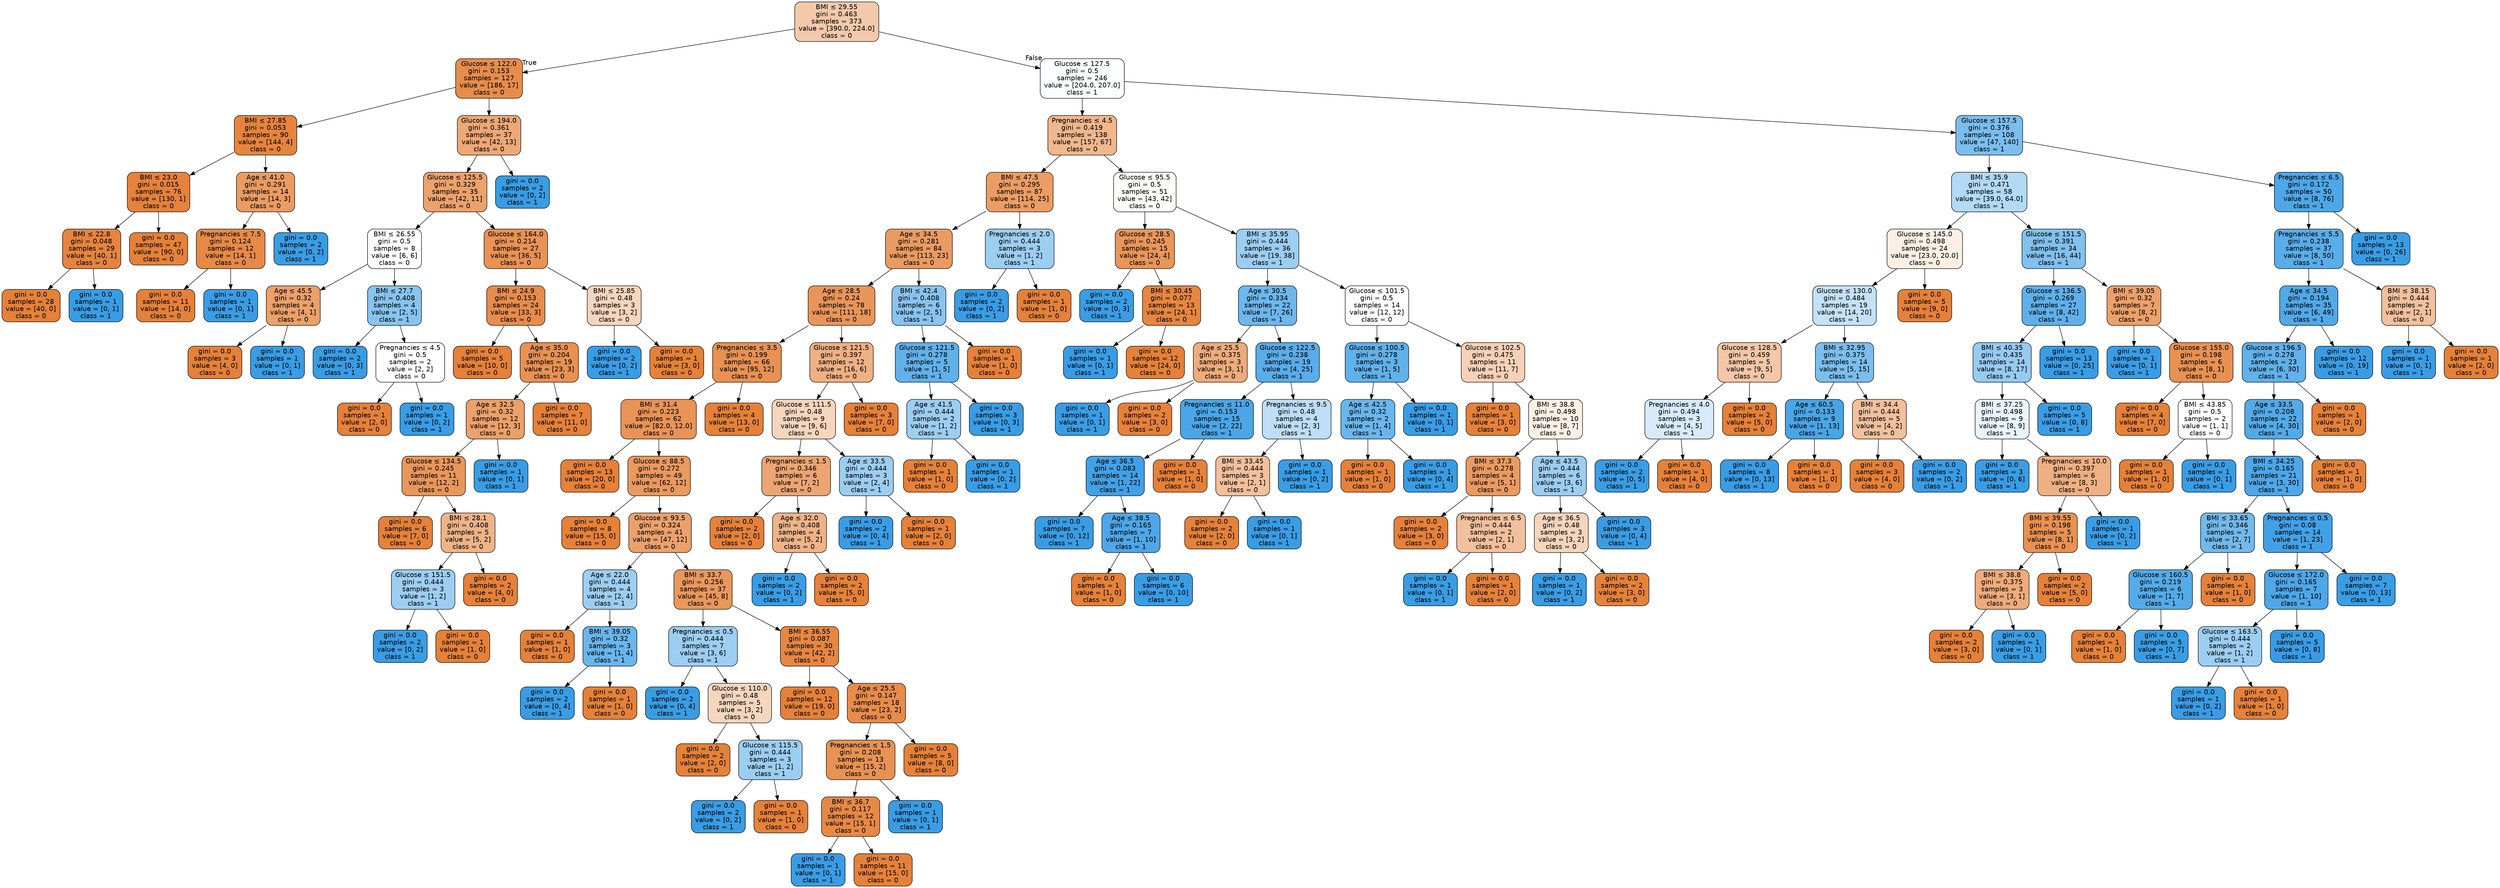digraph Tree {
node [shape=box, style="filled, rounded", color="black", fontname="helvetica"] ;
edge [fontname="helvetica"] ;
0 [label=<BMI &le; 29.55<br/>gini = 0.463<br/>samples = 373<br/>value = [390.0, 224.0]<br/>class = 0>, fillcolor="#f4c9ab"] ;
1 [label=<Glucose &le; 122.0<br/>gini = 0.153<br/>samples = 127<br/>value = [186, 17]<br/>class = 0>, fillcolor="#e78d4b"] ;
0 -> 1 [labeldistance=2.5, labelangle=45, headlabel="True"] ;
2 [label=<BMI &le; 27.85<br/>gini = 0.053<br/>samples = 90<br/>value = [144, 4]<br/>class = 0>, fillcolor="#e6843e"] ;
1 -> 2 ;
3 [label=<BMI &le; 23.0<br/>gini = 0.015<br/>samples = 76<br/>value = [130, 1]<br/>class = 0>, fillcolor="#e5823b"] ;
2 -> 3 ;
4 [label=<BMI &le; 22.8<br/>gini = 0.048<br/>samples = 29<br/>value = [40, 1]<br/>class = 0>, fillcolor="#e6843e"] ;
3 -> 4 ;
5 [label=<gini = 0.0<br/>samples = 28<br/>value = [40, 0]<br/>class = 0>, fillcolor="#e58139"] ;
4 -> 5 ;
6 [label=<gini = 0.0<br/>samples = 1<br/>value = [0, 1]<br/>class = 1>, fillcolor="#399de5"] ;
4 -> 6 ;
7 [label=<gini = 0.0<br/>samples = 47<br/>value = [90, 0]<br/>class = 0>, fillcolor="#e58139"] ;
3 -> 7 ;
8 [label=<Age &le; 41.0<br/>gini = 0.291<br/>samples = 14<br/>value = [14, 3]<br/>class = 0>, fillcolor="#eb9c63"] ;
2 -> 8 ;
9 [label=<Pregnancies &le; 7.5<br/>gini = 0.124<br/>samples = 12<br/>value = [14, 1]<br/>class = 0>, fillcolor="#e78a47"] ;
8 -> 9 ;
10 [label=<gini = 0.0<br/>samples = 11<br/>value = [14, 0]<br/>class = 0>, fillcolor="#e58139"] ;
9 -> 10 ;
11 [label=<gini = 0.0<br/>samples = 1<br/>value = [0, 1]<br/>class = 1>, fillcolor="#399de5"] ;
9 -> 11 ;
12 [label=<gini = 0.0<br/>samples = 2<br/>value = [0, 2]<br/>class = 1>, fillcolor="#399de5"] ;
8 -> 12 ;
13 [label=<Glucose &le; 194.0<br/>gini = 0.361<br/>samples = 37<br/>value = [42, 13]<br/>class = 0>, fillcolor="#eda876"] ;
1 -> 13 ;
14 [label=<Glucose &le; 125.5<br/>gini = 0.329<br/>samples = 35<br/>value = [42, 11]<br/>class = 0>, fillcolor="#eca26d"] ;
13 -> 14 ;
15 [label=<BMI &le; 26.55<br/>gini = 0.5<br/>samples = 8<br/>value = [6, 6]<br/>class = 0>, fillcolor="#ffffff"] ;
14 -> 15 ;
16 [label=<Age &le; 45.5<br/>gini = 0.32<br/>samples = 4<br/>value = [4, 1]<br/>class = 0>, fillcolor="#eca06a"] ;
15 -> 16 ;
17 [label=<gini = 0.0<br/>samples = 3<br/>value = [4, 0]<br/>class = 0>, fillcolor="#e58139"] ;
16 -> 17 ;
18 [label=<gini = 0.0<br/>samples = 1<br/>value = [0, 1]<br/>class = 1>, fillcolor="#399de5"] ;
16 -> 18 ;
19 [label=<BMI &le; 27.7<br/>gini = 0.408<br/>samples = 4<br/>value = [2, 5]<br/>class = 1>, fillcolor="#88c4ef"] ;
15 -> 19 ;
20 [label=<gini = 0.0<br/>samples = 2<br/>value = [0, 3]<br/>class = 1>, fillcolor="#399de5"] ;
19 -> 20 ;
21 [label=<Pregnancies &le; 4.5<br/>gini = 0.5<br/>samples = 2<br/>value = [2, 2]<br/>class = 0>, fillcolor="#ffffff"] ;
19 -> 21 ;
22 [label=<gini = 0.0<br/>samples = 1<br/>value = [2, 0]<br/>class = 0>, fillcolor="#e58139"] ;
21 -> 22 ;
23 [label=<gini = 0.0<br/>samples = 1<br/>value = [0, 2]<br/>class = 1>, fillcolor="#399de5"] ;
21 -> 23 ;
24 [label=<Glucose &le; 164.0<br/>gini = 0.214<br/>samples = 27<br/>value = [36, 5]<br/>class = 0>, fillcolor="#e99254"] ;
14 -> 24 ;
25 [label=<BMI &le; 24.9<br/>gini = 0.153<br/>samples = 24<br/>value = [33, 3]<br/>class = 0>, fillcolor="#e78c4b"] ;
24 -> 25 ;
26 [label=<gini = 0.0<br/>samples = 5<br/>value = [10, 0]<br/>class = 0>, fillcolor="#e58139"] ;
25 -> 26 ;
27 [label=<Age &le; 35.0<br/>gini = 0.204<br/>samples = 19<br/>value = [23, 3]<br/>class = 0>, fillcolor="#e89153"] ;
25 -> 27 ;
28 [label=<Age &le; 32.5<br/>gini = 0.32<br/>samples = 12<br/>value = [12, 3]<br/>class = 0>, fillcolor="#eca06a"] ;
27 -> 28 ;
29 [label=<Glucose &le; 134.5<br/>gini = 0.245<br/>samples = 11<br/>value = [12, 2]<br/>class = 0>, fillcolor="#e9965a"] ;
28 -> 29 ;
30 [label=<gini = 0.0<br/>samples = 6<br/>value = [7, 0]<br/>class = 0>, fillcolor="#e58139"] ;
29 -> 30 ;
31 [label=<BMI &le; 28.1<br/>gini = 0.408<br/>samples = 5<br/>value = [5, 2]<br/>class = 0>, fillcolor="#efb388"] ;
29 -> 31 ;
32 [label=<Glucose &le; 151.5<br/>gini = 0.444<br/>samples = 3<br/>value = [1, 2]<br/>class = 1>, fillcolor="#9ccef2"] ;
31 -> 32 ;
33 [label=<gini = 0.0<br/>samples = 2<br/>value = [0, 2]<br/>class = 1>, fillcolor="#399de5"] ;
32 -> 33 ;
34 [label=<gini = 0.0<br/>samples = 1<br/>value = [1, 0]<br/>class = 0>, fillcolor="#e58139"] ;
32 -> 34 ;
35 [label=<gini = 0.0<br/>samples = 2<br/>value = [4, 0]<br/>class = 0>, fillcolor="#e58139"] ;
31 -> 35 ;
36 [label=<gini = 0.0<br/>samples = 1<br/>value = [0, 1]<br/>class = 1>, fillcolor="#399de5"] ;
28 -> 36 ;
37 [label=<gini = 0.0<br/>samples = 7<br/>value = [11, 0]<br/>class = 0>, fillcolor="#e58139"] ;
27 -> 37 ;
38 [label=<BMI &le; 25.85<br/>gini = 0.48<br/>samples = 3<br/>value = [3, 2]<br/>class = 0>, fillcolor="#f6d5bd"] ;
24 -> 38 ;
39 [label=<gini = 0.0<br/>samples = 2<br/>value = [0, 2]<br/>class = 1>, fillcolor="#399de5"] ;
38 -> 39 ;
40 [label=<gini = 0.0<br/>samples = 1<br/>value = [3, 0]<br/>class = 0>, fillcolor="#e58139"] ;
38 -> 40 ;
41 [label=<gini = 0.0<br/>samples = 2<br/>value = [0, 2]<br/>class = 1>, fillcolor="#399de5"] ;
13 -> 41 ;
42 [label=<Glucose &le; 127.5<br/>gini = 0.5<br/>samples = 246<br/>value = [204.0, 207.0]<br/>class = 1>, fillcolor="#fcfeff"] ;
0 -> 42 [labeldistance=2.5, labelangle=-45, headlabel="False"] ;
43 [label=<Pregnancies &le; 4.5<br/>gini = 0.419<br/>samples = 138<br/>value = [157, 67]<br/>class = 0>, fillcolor="#f0b78d"] ;
42 -> 43 ;
44 [label=<BMI &le; 47.5<br/>gini = 0.295<br/>samples = 87<br/>value = [114, 25]<br/>class = 0>, fillcolor="#eb9d64"] ;
43 -> 44 ;
45 [label=<Age &le; 34.5<br/>gini = 0.281<br/>samples = 84<br/>value = [113, 23]<br/>class = 0>, fillcolor="#ea9b61"] ;
44 -> 45 ;
46 [label=<Age &le; 28.5<br/>gini = 0.24<br/>samples = 78<br/>value = [111, 18]<br/>class = 0>, fillcolor="#e99559"] ;
45 -> 46 ;
47 [label=<Pregnancies &le; 3.5<br/>gini = 0.199<br/>samples = 66<br/>value = [95, 12]<br/>class = 0>, fillcolor="#e89152"] ;
46 -> 47 ;
48 [label=<BMI &le; 31.4<br/>gini = 0.223<br/>samples = 62<br/>value = [82.0, 12.0]<br/>class = 0>, fillcolor="#e99356"] ;
47 -> 48 ;
49 [label=<gini = 0.0<br/>samples = 13<br/>value = [20, 0]<br/>class = 0>, fillcolor="#e58139"] ;
48 -> 49 ;
50 [label=<Glucose &le; 88.5<br/>gini = 0.272<br/>samples = 49<br/>value = [62, 12]<br/>class = 0>, fillcolor="#ea995f"] ;
48 -> 50 ;
51 [label=<gini = 0.0<br/>samples = 8<br/>value = [15, 0]<br/>class = 0>, fillcolor="#e58139"] ;
50 -> 51 ;
52 [label=<Glucose &le; 93.5<br/>gini = 0.324<br/>samples = 41<br/>value = [47, 12]<br/>class = 0>, fillcolor="#eca16c"] ;
50 -> 52 ;
53 [label=<Age &le; 22.0<br/>gini = 0.444<br/>samples = 4<br/>value = [2, 4]<br/>class = 1>, fillcolor="#9ccef2"] ;
52 -> 53 ;
54 [label=<gini = 0.0<br/>samples = 1<br/>value = [1, 0]<br/>class = 0>, fillcolor="#e58139"] ;
53 -> 54 ;
55 [label=<BMI &le; 39.05<br/>gini = 0.32<br/>samples = 3<br/>value = [1, 4]<br/>class = 1>, fillcolor="#6ab6ec"] ;
53 -> 55 ;
56 [label=<gini = 0.0<br/>samples = 2<br/>value = [0, 4]<br/>class = 1>, fillcolor="#399de5"] ;
55 -> 56 ;
57 [label=<gini = 0.0<br/>samples = 1<br/>value = [1, 0]<br/>class = 0>, fillcolor="#e58139"] ;
55 -> 57 ;
58 [label=<BMI &le; 33.7<br/>gini = 0.256<br/>samples = 37<br/>value = [45, 8]<br/>class = 0>, fillcolor="#ea975c"] ;
52 -> 58 ;
59 [label=<Pregnancies &le; 0.5<br/>gini = 0.444<br/>samples = 7<br/>value = [3, 6]<br/>class = 1>, fillcolor="#9ccef2"] ;
58 -> 59 ;
60 [label=<gini = 0.0<br/>samples = 2<br/>value = [0, 4]<br/>class = 1>, fillcolor="#399de5"] ;
59 -> 60 ;
61 [label=<Glucose &le; 110.0<br/>gini = 0.48<br/>samples = 5<br/>value = [3, 2]<br/>class = 0>, fillcolor="#f6d5bd"] ;
59 -> 61 ;
62 [label=<gini = 0.0<br/>samples = 2<br/>value = [2, 0]<br/>class = 0>, fillcolor="#e58139"] ;
61 -> 62 ;
63 [label=<Glucose &le; 115.5<br/>gini = 0.444<br/>samples = 3<br/>value = [1, 2]<br/>class = 1>, fillcolor="#9ccef2"] ;
61 -> 63 ;
64 [label=<gini = 0.0<br/>samples = 2<br/>value = [0, 2]<br/>class = 1>, fillcolor="#399de5"] ;
63 -> 64 ;
65 [label=<gini = 0.0<br/>samples = 1<br/>value = [1, 0]<br/>class = 0>, fillcolor="#e58139"] ;
63 -> 65 ;
66 [label=<BMI &le; 36.55<br/>gini = 0.087<br/>samples = 30<br/>value = [42, 2]<br/>class = 0>, fillcolor="#e68742"] ;
58 -> 66 ;
67 [label=<gini = 0.0<br/>samples = 12<br/>value = [19, 0]<br/>class = 0>, fillcolor="#e58139"] ;
66 -> 67 ;
68 [label=<Age &le; 25.5<br/>gini = 0.147<br/>samples = 18<br/>value = [23, 2]<br/>class = 0>, fillcolor="#e78c4a"] ;
66 -> 68 ;
69 [label=<Pregnancies &le; 1.5<br/>gini = 0.208<br/>samples = 13<br/>value = [15, 2]<br/>class = 0>, fillcolor="#e89253"] ;
68 -> 69 ;
70 [label=<BMI &le; 36.7<br/>gini = 0.117<br/>samples = 12<br/>value = [15, 1]<br/>class = 0>, fillcolor="#e78946"] ;
69 -> 70 ;
71 [label=<gini = 0.0<br/>samples = 1<br/>value = [0, 1]<br/>class = 1>, fillcolor="#399de5"] ;
70 -> 71 ;
72 [label=<gini = 0.0<br/>samples = 11<br/>value = [15, 0]<br/>class = 0>, fillcolor="#e58139"] ;
70 -> 72 ;
73 [label=<gini = 0.0<br/>samples = 1<br/>value = [0, 1]<br/>class = 1>, fillcolor="#399de5"] ;
69 -> 73 ;
74 [label=<gini = 0.0<br/>samples = 5<br/>value = [8, 0]<br/>class = 0>, fillcolor="#e58139"] ;
68 -> 74 ;
75 [label=<gini = 0.0<br/>samples = 4<br/>value = [13, 0]<br/>class = 0>, fillcolor="#e58139"] ;
47 -> 75 ;
76 [label=<Glucose &le; 121.5<br/>gini = 0.397<br/>samples = 12<br/>value = [16, 6]<br/>class = 0>, fillcolor="#efb083"] ;
46 -> 76 ;
77 [label=<Glucose &le; 111.5<br/>gini = 0.48<br/>samples = 9<br/>value = [9, 6]<br/>class = 0>, fillcolor="#f6d5bd"] ;
76 -> 77 ;
78 [label=<Pregnancies &le; 1.5<br/>gini = 0.346<br/>samples = 6<br/>value = [7, 2]<br/>class = 0>, fillcolor="#eca572"] ;
77 -> 78 ;
79 [label=<gini = 0.0<br/>samples = 2<br/>value = [2, 0]<br/>class = 0>, fillcolor="#e58139"] ;
78 -> 79 ;
80 [label=<Age &le; 32.0<br/>gini = 0.408<br/>samples = 4<br/>value = [5, 2]<br/>class = 0>, fillcolor="#efb388"] ;
78 -> 80 ;
81 [label=<gini = 0.0<br/>samples = 2<br/>value = [0, 2]<br/>class = 1>, fillcolor="#399de5"] ;
80 -> 81 ;
82 [label=<gini = 0.0<br/>samples = 2<br/>value = [5, 0]<br/>class = 0>, fillcolor="#e58139"] ;
80 -> 82 ;
83 [label=<Age &le; 33.5<br/>gini = 0.444<br/>samples = 3<br/>value = [2, 4]<br/>class = 1>, fillcolor="#9ccef2"] ;
77 -> 83 ;
84 [label=<gini = 0.0<br/>samples = 2<br/>value = [0, 4]<br/>class = 1>, fillcolor="#399de5"] ;
83 -> 84 ;
85 [label=<gini = 0.0<br/>samples = 1<br/>value = [2, 0]<br/>class = 0>, fillcolor="#e58139"] ;
83 -> 85 ;
86 [label=<gini = 0.0<br/>samples = 3<br/>value = [7, 0]<br/>class = 0>, fillcolor="#e58139"] ;
76 -> 86 ;
87 [label=<BMI &le; 42.4<br/>gini = 0.408<br/>samples = 6<br/>value = [2, 5]<br/>class = 1>, fillcolor="#88c4ef"] ;
45 -> 87 ;
88 [label=<Glucose &le; 121.5<br/>gini = 0.278<br/>samples = 5<br/>value = [1, 5]<br/>class = 1>, fillcolor="#61b1ea"] ;
87 -> 88 ;
89 [label=<Age &le; 41.5<br/>gini = 0.444<br/>samples = 2<br/>value = [1, 2]<br/>class = 1>, fillcolor="#9ccef2"] ;
88 -> 89 ;
90 [label=<gini = 0.0<br/>samples = 1<br/>value = [1, 0]<br/>class = 0>, fillcolor="#e58139"] ;
89 -> 90 ;
91 [label=<gini = 0.0<br/>samples = 1<br/>value = [0, 2]<br/>class = 1>, fillcolor="#399de5"] ;
89 -> 91 ;
92 [label=<gini = 0.0<br/>samples = 3<br/>value = [0, 3]<br/>class = 1>, fillcolor="#399de5"] ;
88 -> 92 ;
93 [label=<gini = 0.0<br/>samples = 1<br/>value = [1, 0]<br/>class = 0>, fillcolor="#e58139"] ;
87 -> 93 ;
94 [label=<Pregnancies &le; 2.0<br/>gini = 0.444<br/>samples = 3<br/>value = [1, 2]<br/>class = 1>, fillcolor="#9ccef2"] ;
44 -> 94 ;
95 [label=<gini = 0.0<br/>samples = 2<br/>value = [0, 2]<br/>class = 1>, fillcolor="#399de5"] ;
94 -> 95 ;
96 [label=<gini = 0.0<br/>samples = 1<br/>value = [1, 0]<br/>class = 0>, fillcolor="#e58139"] ;
94 -> 96 ;
97 [label=<Glucose &le; 95.5<br/>gini = 0.5<br/>samples = 51<br/>value = [43, 42]<br/>class = 0>, fillcolor="#fefcfa"] ;
43 -> 97 ;
98 [label=<Glucose &le; 28.5<br/>gini = 0.245<br/>samples = 15<br/>value = [24, 4]<br/>class = 0>, fillcolor="#e9965a"] ;
97 -> 98 ;
99 [label=<gini = 0.0<br/>samples = 2<br/>value = [0, 3]<br/>class = 1>, fillcolor="#399de5"] ;
98 -> 99 ;
100 [label=<BMI &le; 30.45<br/>gini = 0.077<br/>samples = 13<br/>value = [24, 1]<br/>class = 0>, fillcolor="#e68641"] ;
98 -> 100 ;
101 [label=<gini = 0.0<br/>samples = 1<br/>value = [0, 1]<br/>class = 1>, fillcolor="#399de5"] ;
100 -> 101 ;
102 [label=<gini = 0.0<br/>samples = 12<br/>value = [24, 0]<br/>class = 0>, fillcolor="#e58139"] ;
100 -> 102 ;
103 [label=<BMI &le; 35.95<br/>gini = 0.444<br/>samples = 36<br/>value = [19, 38]<br/>class = 1>, fillcolor="#9ccef2"] ;
97 -> 103 ;
104 [label=<Age &le; 30.5<br/>gini = 0.334<br/>samples = 22<br/>value = [7, 26]<br/>class = 1>, fillcolor="#6eb7ec"] ;
103 -> 104 ;
105 [label=<Age &le; 25.5<br/>gini = 0.375<br/>samples = 3<br/>value = [3, 1]<br/>class = 0>, fillcolor="#eeab7b"] ;
104 -> 105 ;
106 [label=<gini = 0.0<br/>samples = 1<br/>value = [0, 1]<br/>class = 1>, fillcolor="#399de5"] ;
105 -> 106 ;
107 [label=<gini = 0.0<br/>samples = 2<br/>value = [3, 0]<br/>class = 0>, fillcolor="#e58139"] ;
105 -> 107 ;
108 [label=<Glucose &le; 122.5<br/>gini = 0.238<br/>samples = 19<br/>value = [4, 25]<br/>class = 1>, fillcolor="#59ade9"] ;
104 -> 108 ;
109 [label=<Pregnancies &le; 11.0<br/>gini = 0.153<br/>samples = 15<br/>value = [2, 22]<br/>class = 1>, fillcolor="#4ba6e7"] ;
108 -> 109 ;
110 [label=<Age &le; 36.5<br/>gini = 0.083<br/>samples = 14<br/>value = [1, 22]<br/>class = 1>, fillcolor="#42a1e6"] ;
109 -> 110 ;
111 [label=<gini = 0.0<br/>samples = 7<br/>value = [0, 12]<br/>class = 1>, fillcolor="#399de5"] ;
110 -> 111 ;
112 [label=<Age &le; 38.5<br/>gini = 0.165<br/>samples = 7<br/>value = [1, 10]<br/>class = 1>, fillcolor="#4da7e8"] ;
110 -> 112 ;
113 [label=<gini = 0.0<br/>samples = 1<br/>value = [1, 0]<br/>class = 0>, fillcolor="#e58139"] ;
112 -> 113 ;
114 [label=<gini = 0.0<br/>samples = 6<br/>value = [0, 10]<br/>class = 1>, fillcolor="#399de5"] ;
112 -> 114 ;
115 [label=<gini = 0.0<br/>samples = 1<br/>value = [1, 0]<br/>class = 0>, fillcolor="#e58139"] ;
109 -> 115 ;
116 [label=<Pregnancies &le; 9.5<br/>gini = 0.48<br/>samples = 4<br/>value = [2, 3]<br/>class = 1>, fillcolor="#bddef6"] ;
108 -> 116 ;
117 [label=<BMI &le; 33.45<br/>gini = 0.444<br/>samples = 3<br/>value = [2, 1]<br/>class = 0>, fillcolor="#f2c09c"] ;
116 -> 117 ;
118 [label=<gini = 0.0<br/>samples = 2<br/>value = [2, 0]<br/>class = 0>, fillcolor="#e58139"] ;
117 -> 118 ;
119 [label=<gini = 0.0<br/>samples = 1<br/>value = [0, 1]<br/>class = 1>, fillcolor="#399de5"] ;
117 -> 119 ;
120 [label=<gini = 0.0<br/>samples = 1<br/>value = [0, 2]<br/>class = 1>, fillcolor="#399de5"] ;
116 -> 120 ;
121 [label=<Glucose &le; 101.5<br/>gini = 0.5<br/>samples = 14<br/>value = [12, 12]<br/>class = 0>, fillcolor="#ffffff"] ;
103 -> 121 ;
122 [label=<Glucose &le; 100.5<br/>gini = 0.278<br/>samples = 3<br/>value = [1, 5]<br/>class = 1>, fillcolor="#61b1ea"] ;
121 -> 122 ;
123 [label=<Age &le; 42.5<br/>gini = 0.32<br/>samples = 2<br/>value = [1, 4]<br/>class = 1>, fillcolor="#6ab6ec"] ;
122 -> 123 ;
124 [label=<gini = 0.0<br/>samples = 1<br/>value = [1, 0]<br/>class = 0>, fillcolor="#e58139"] ;
123 -> 124 ;
125 [label=<gini = 0.0<br/>samples = 1<br/>value = [0, 4]<br/>class = 1>, fillcolor="#399de5"] ;
123 -> 125 ;
126 [label=<gini = 0.0<br/>samples = 1<br/>value = [0, 1]<br/>class = 1>, fillcolor="#399de5"] ;
122 -> 126 ;
127 [label=<Glucose &le; 102.5<br/>gini = 0.475<br/>samples = 11<br/>value = [11, 7]<br/>class = 0>, fillcolor="#f6d1b7"] ;
121 -> 127 ;
128 [label=<gini = 0.0<br/>samples = 1<br/>value = [3, 0]<br/>class = 0>, fillcolor="#e58139"] ;
127 -> 128 ;
129 [label=<BMI &le; 38.8<br/>gini = 0.498<br/>samples = 10<br/>value = [8, 7]<br/>class = 0>, fillcolor="#fcefe6"] ;
127 -> 129 ;
130 [label=<BMI &le; 37.3<br/>gini = 0.278<br/>samples = 4<br/>value = [5, 1]<br/>class = 0>, fillcolor="#ea9a61"] ;
129 -> 130 ;
131 [label=<gini = 0.0<br/>samples = 2<br/>value = [3, 0]<br/>class = 0>, fillcolor="#e58139"] ;
130 -> 131 ;
132 [label=<Pregnancies &le; 6.5<br/>gini = 0.444<br/>samples = 2<br/>value = [2, 1]<br/>class = 0>, fillcolor="#f2c09c"] ;
130 -> 132 ;
133 [label=<gini = 0.0<br/>samples = 1<br/>value = [0, 1]<br/>class = 1>, fillcolor="#399de5"] ;
132 -> 133 ;
134 [label=<gini = 0.0<br/>samples = 1<br/>value = [2, 0]<br/>class = 0>, fillcolor="#e58139"] ;
132 -> 134 ;
135 [label=<Age &le; 43.5<br/>gini = 0.444<br/>samples = 6<br/>value = [3, 6]<br/>class = 1>, fillcolor="#9ccef2"] ;
129 -> 135 ;
136 [label=<Age &le; 36.5<br/>gini = 0.48<br/>samples = 3<br/>value = [3, 2]<br/>class = 0>, fillcolor="#f6d5bd"] ;
135 -> 136 ;
137 [label=<gini = 0.0<br/>samples = 1<br/>value = [0, 2]<br/>class = 1>, fillcolor="#399de5"] ;
136 -> 137 ;
138 [label=<gini = 0.0<br/>samples = 2<br/>value = [3, 0]<br/>class = 0>, fillcolor="#e58139"] ;
136 -> 138 ;
139 [label=<gini = 0.0<br/>samples = 3<br/>value = [0, 4]<br/>class = 1>, fillcolor="#399de5"] ;
135 -> 139 ;
140 [label=<Glucose &le; 157.5<br/>gini = 0.376<br/>samples = 108<br/>value = [47, 140]<br/>class = 1>, fillcolor="#7bbeee"] ;
42 -> 140 ;
141 [label=<BMI &le; 35.9<br/>gini = 0.471<br/>samples = 58<br/>value = [39.0, 64.0]<br/>class = 1>, fillcolor="#b2d9f5"] ;
140 -> 141 ;
142 [label=<Glucose &le; 145.0<br/>gini = 0.498<br/>samples = 24<br/>value = [23.0, 20.0]<br/>class = 0>, fillcolor="#fcefe5"] ;
141 -> 142 ;
143 [label=<Glucose &le; 130.0<br/>gini = 0.484<br/>samples = 19<br/>value = [14, 20]<br/>class = 1>, fillcolor="#c4e2f7"] ;
142 -> 143 ;
144 [label=<Glucose &le; 128.5<br/>gini = 0.459<br/>samples = 5<br/>value = [9, 5]<br/>class = 0>, fillcolor="#f3c7a7"] ;
143 -> 144 ;
145 [label=<Pregnancies &le; 4.0<br/>gini = 0.494<br/>samples = 3<br/>value = [4, 5]<br/>class = 1>, fillcolor="#d7ebfa"] ;
144 -> 145 ;
146 [label=<gini = 0.0<br/>samples = 2<br/>value = [0, 5]<br/>class = 1>, fillcolor="#399de5"] ;
145 -> 146 ;
147 [label=<gini = 0.0<br/>samples = 1<br/>value = [4, 0]<br/>class = 0>, fillcolor="#e58139"] ;
145 -> 147 ;
148 [label=<gini = 0.0<br/>samples = 2<br/>value = [5, 0]<br/>class = 0>, fillcolor="#e58139"] ;
144 -> 148 ;
149 [label=<BMI &le; 32.95<br/>gini = 0.375<br/>samples = 14<br/>value = [5, 15]<br/>class = 1>, fillcolor="#7bbeee"] ;
143 -> 149 ;
150 [label=<Age &le; 60.5<br/>gini = 0.133<br/>samples = 9<br/>value = [1, 13]<br/>class = 1>, fillcolor="#48a5e7"] ;
149 -> 150 ;
151 [label=<gini = 0.0<br/>samples = 8<br/>value = [0, 13]<br/>class = 1>, fillcolor="#399de5"] ;
150 -> 151 ;
152 [label=<gini = 0.0<br/>samples = 1<br/>value = [1, 0]<br/>class = 0>, fillcolor="#e58139"] ;
150 -> 152 ;
153 [label=<BMI &le; 34.4<br/>gini = 0.444<br/>samples = 5<br/>value = [4, 2]<br/>class = 0>, fillcolor="#f2c09c"] ;
149 -> 153 ;
154 [label=<gini = 0.0<br/>samples = 3<br/>value = [4, 0]<br/>class = 0>, fillcolor="#e58139"] ;
153 -> 154 ;
155 [label=<gini = 0.0<br/>samples = 2<br/>value = [0, 2]<br/>class = 1>, fillcolor="#399de5"] ;
153 -> 155 ;
156 [label=<gini = 0.0<br/>samples = 5<br/>value = [9, 0]<br/>class = 0>, fillcolor="#e58139"] ;
142 -> 156 ;
157 [label=<Glucose &le; 151.5<br/>gini = 0.391<br/>samples = 34<br/>value = [16, 44]<br/>class = 1>, fillcolor="#81c1ee"] ;
141 -> 157 ;
158 [label=<Glucose &le; 136.5<br/>gini = 0.269<br/>samples = 27<br/>value = [8, 42]<br/>class = 1>, fillcolor="#5fb0ea"] ;
157 -> 158 ;
159 [label=<BMI &le; 40.35<br/>gini = 0.435<br/>samples = 14<br/>value = [8, 17]<br/>class = 1>, fillcolor="#96cbf1"] ;
158 -> 159 ;
160 [label=<BMI &le; 37.25<br/>gini = 0.498<br/>samples = 9<br/>value = [8, 9]<br/>class = 1>, fillcolor="#e9f4fc"] ;
159 -> 160 ;
161 [label=<gini = 0.0<br/>samples = 3<br/>value = [0, 6]<br/>class = 1>, fillcolor="#399de5"] ;
160 -> 161 ;
162 [label=<Pregnancies &le; 10.0<br/>gini = 0.397<br/>samples = 6<br/>value = [8, 3]<br/>class = 0>, fillcolor="#efb083"] ;
160 -> 162 ;
163 [label=<BMI &le; 39.55<br/>gini = 0.198<br/>samples = 5<br/>value = [8, 1]<br/>class = 0>, fillcolor="#e89152"] ;
162 -> 163 ;
164 [label=<BMI &le; 38.8<br/>gini = 0.375<br/>samples = 3<br/>value = [3, 1]<br/>class = 0>, fillcolor="#eeab7b"] ;
163 -> 164 ;
165 [label=<gini = 0.0<br/>samples = 2<br/>value = [3, 0]<br/>class = 0>, fillcolor="#e58139"] ;
164 -> 165 ;
166 [label=<gini = 0.0<br/>samples = 1<br/>value = [0, 1]<br/>class = 1>, fillcolor="#399de5"] ;
164 -> 166 ;
167 [label=<gini = 0.0<br/>samples = 2<br/>value = [5, 0]<br/>class = 0>, fillcolor="#e58139"] ;
163 -> 167 ;
168 [label=<gini = 0.0<br/>samples = 1<br/>value = [0, 2]<br/>class = 1>, fillcolor="#399de5"] ;
162 -> 168 ;
169 [label=<gini = 0.0<br/>samples = 5<br/>value = [0, 8]<br/>class = 1>, fillcolor="#399de5"] ;
159 -> 169 ;
170 [label=<gini = 0.0<br/>samples = 13<br/>value = [0, 25]<br/>class = 1>, fillcolor="#399de5"] ;
158 -> 170 ;
171 [label=<BMI &le; 39.05<br/>gini = 0.32<br/>samples = 7<br/>value = [8, 2]<br/>class = 0>, fillcolor="#eca06a"] ;
157 -> 171 ;
172 [label=<gini = 0.0<br/>samples = 1<br/>value = [0, 1]<br/>class = 1>, fillcolor="#399de5"] ;
171 -> 172 ;
173 [label=<Glucose &le; 155.0<br/>gini = 0.198<br/>samples = 6<br/>value = [8, 1]<br/>class = 0>, fillcolor="#e89152"] ;
171 -> 173 ;
174 [label=<gini = 0.0<br/>samples = 4<br/>value = [7, 0]<br/>class = 0>, fillcolor="#e58139"] ;
173 -> 174 ;
175 [label=<BMI &le; 43.85<br/>gini = 0.5<br/>samples = 2<br/>value = [1, 1]<br/>class = 0>, fillcolor="#ffffff"] ;
173 -> 175 ;
176 [label=<gini = 0.0<br/>samples = 1<br/>value = [1, 0]<br/>class = 0>, fillcolor="#e58139"] ;
175 -> 176 ;
177 [label=<gini = 0.0<br/>samples = 1<br/>value = [0, 1]<br/>class = 1>, fillcolor="#399de5"] ;
175 -> 177 ;
178 [label=<Pregnancies &le; 6.5<br/>gini = 0.172<br/>samples = 50<br/>value = [8, 76]<br/>class = 1>, fillcolor="#4ea7e8"] ;
140 -> 178 ;
179 [label=<Pregnancies &le; 5.5<br/>gini = 0.238<br/>samples = 37<br/>value = [8, 50]<br/>class = 1>, fillcolor="#59ade9"] ;
178 -> 179 ;
180 [label=<Age &le; 34.5<br/>gini = 0.194<br/>samples = 35<br/>value = [6, 49]<br/>class = 1>, fillcolor="#51a9e8"] ;
179 -> 180 ;
181 [label=<Glucose &le; 196.5<br/>gini = 0.278<br/>samples = 23<br/>value = [6, 30]<br/>class = 1>, fillcolor="#61b1ea"] ;
180 -> 181 ;
182 [label=<Age &le; 33.5<br/>gini = 0.208<br/>samples = 22<br/>value = [4, 30]<br/>class = 1>, fillcolor="#53aae8"] ;
181 -> 182 ;
183 [label=<BMI &le; 34.25<br/>gini = 0.165<br/>samples = 21<br/>value = [3, 30]<br/>class = 1>, fillcolor="#4da7e8"] ;
182 -> 183 ;
184 [label=<BMI &le; 33.65<br/>gini = 0.346<br/>samples = 7<br/>value = [2, 7]<br/>class = 1>, fillcolor="#72b9ec"] ;
183 -> 184 ;
185 [label=<Glucose &le; 160.5<br/>gini = 0.219<br/>samples = 6<br/>value = [1, 7]<br/>class = 1>, fillcolor="#55abe9"] ;
184 -> 185 ;
186 [label=<gini = 0.0<br/>samples = 1<br/>value = [1, 0]<br/>class = 0>, fillcolor="#e58139"] ;
185 -> 186 ;
187 [label=<gini = 0.0<br/>samples = 5<br/>value = [0, 7]<br/>class = 1>, fillcolor="#399de5"] ;
185 -> 187 ;
188 [label=<gini = 0.0<br/>samples = 1<br/>value = [1, 0]<br/>class = 0>, fillcolor="#e58139"] ;
184 -> 188 ;
189 [label=<Pregnancies &le; 0.5<br/>gini = 0.08<br/>samples = 14<br/>value = [1, 23]<br/>class = 1>, fillcolor="#42a1e6"] ;
183 -> 189 ;
190 [label=<Glucose &le; 172.0<br/>gini = 0.165<br/>samples = 7<br/>value = [1, 10]<br/>class = 1>, fillcolor="#4da7e8"] ;
189 -> 190 ;
191 [label=<Glucose &le; 163.5<br/>gini = 0.444<br/>samples = 2<br/>value = [1, 2]<br/>class = 1>, fillcolor="#9ccef2"] ;
190 -> 191 ;
192 [label=<gini = 0.0<br/>samples = 1<br/>value = [0, 2]<br/>class = 1>, fillcolor="#399de5"] ;
191 -> 192 ;
193 [label=<gini = 0.0<br/>samples = 1<br/>value = [1, 0]<br/>class = 0>, fillcolor="#e58139"] ;
191 -> 193 ;
194 [label=<gini = 0.0<br/>samples = 5<br/>value = [0, 8]<br/>class = 1>, fillcolor="#399de5"] ;
190 -> 194 ;
195 [label=<gini = 0.0<br/>samples = 7<br/>value = [0, 13]<br/>class = 1>, fillcolor="#399de5"] ;
189 -> 195 ;
196 [label=<gini = 0.0<br/>samples = 1<br/>value = [1, 0]<br/>class = 0>, fillcolor="#e58139"] ;
182 -> 196 ;
197 [label=<gini = 0.0<br/>samples = 1<br/>value = [2, 0]<br/>class = 0>, fillcolor="#e58139"] ;
181 -> 197 ;
198 [label=<gini = 0.0<br/>samples = 12<br/>value = [0, 19]<br/>class = 1>, fillcolor="#399de5"] ;
180 -> 198 ;
199 [label=<BMI &le; 38.15<br/>gini = 0.444<br/>samples = 2<br/>value = [2, 1]<br/>class = 0>, fillcolor="#f2c09c"] ;
179 -> 199 ;
200 [label=<gini = 0.0<br/>samples = 1<br/>value = [0, 1]<br/>class = 1>, fillcolor="#399de5"] ;
199 -> 200 ;
201 [label=<gini = 0.0<br/>samples = 1<br/>value = [2, 0]<br/>class = 0>, fillcolor="#e58139"] ;
199 -> 201 ;
202 [label=<gini = 0.0<br/>samples = 13<br/>value = [0, 26]<br/>class = 1>, fillcolor="#399de5"] ;
178 -> 202 ;
}